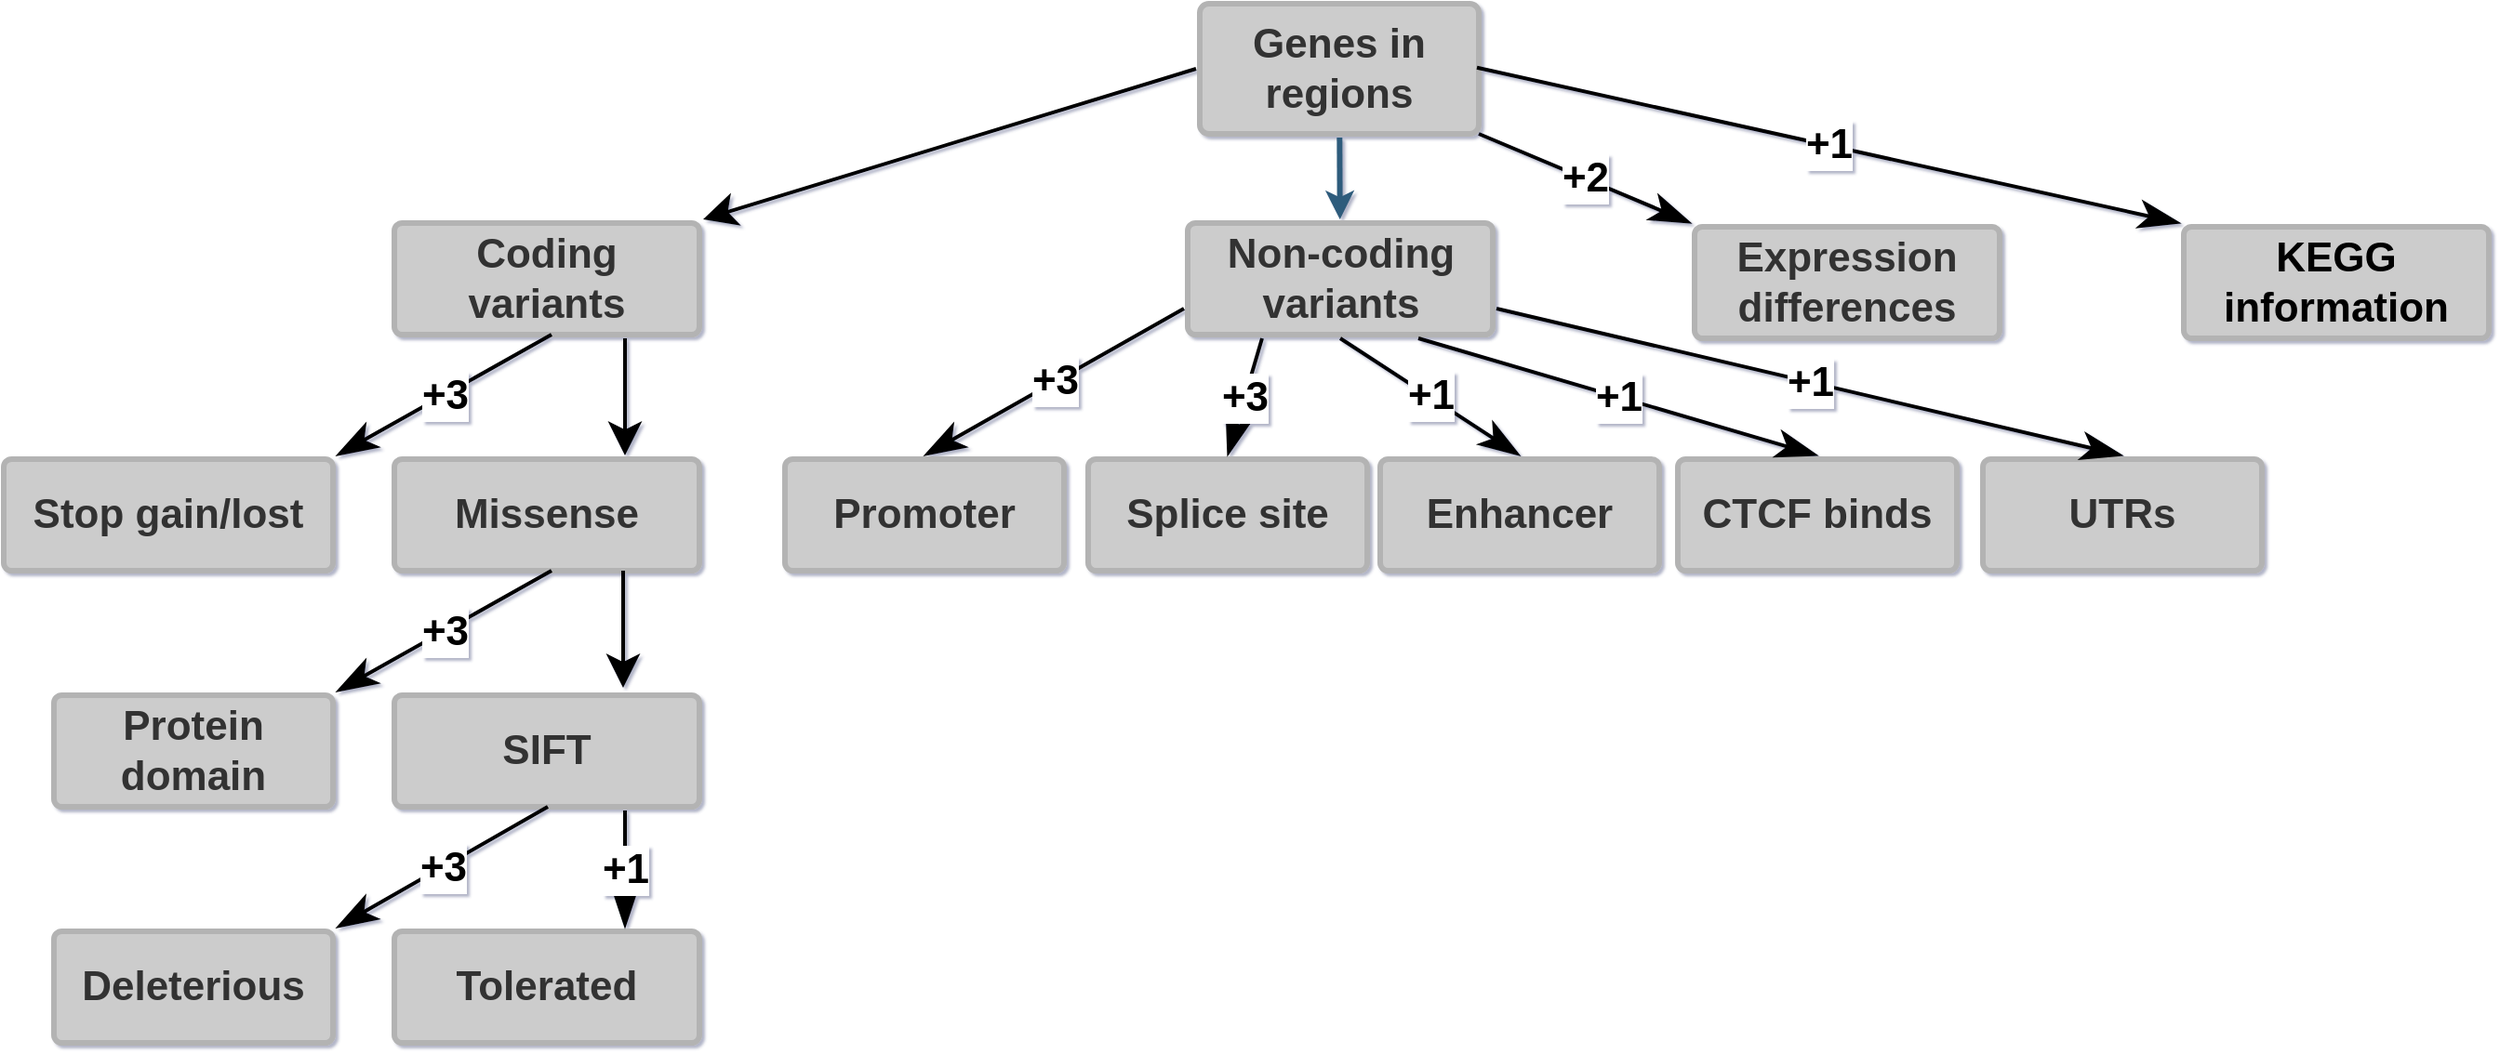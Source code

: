 <mxfile version="14.6.9" type="github">
  <diagram id="6a731a19-8d31-9384-78a2-239565b7b9f0" name="Page-1">
    <mxGraphModel dx="2492" dy="1780" grid="0" gridSize="10" guides="1" tooltips="1" connect="1" arrows="1" fold="1" page="0" pageScale="1" pageWidth="827" pageHeight="583" background="#FFFFFF" math="0" shadow="1">
      <root>
        <mxCell id="0" />
        <mxCell id="1" parent="0" />
        <mxCell id="hvmanjb4cHd-upRk2x3z-1796" value="" style="edgeStyle=none;rounded=0;jumpStyle=none;html=1;shadow=0;labelBackgroundColor=none;startArrow=none;startFill=0;endArrow=classic;endFill=1;jettySize=auto;orthogonalLoop=1;strokeColor=#2F5B7C;strokeWidth=3;fontFamily=Helvetica;fontSize=16;fontColor=#23445D;spacing=5;" parent="1" source="hvmanjb4cHd-upRk2x3z-1798" target="hvmanjb4cHd-upRk2x3z-1802" edge="1">
          <mxGeometry relative="1" as="geometry" />
        </mxCell>
        <mxCell id="hvmanjb4cHd-upRk2x3z-1798" value="Genes in regions" style="rounded=1;whiteSpace=wrap;html=1;shadow=0;labelBackgroundColor=none;strokeWidth=3;fontFamily=Helvetica;fontSize=22;fontColor=#333333;align=center;fontStyle=1;spacing=5;arcSize=7;perimeterSpacing=2;strokeColor=#B3B3B3;fillColor=#CCCCCC;" parent="1" vertex="1">
          <mxGeometry x="730" y="-540" width="150" height="70" as="geometry" />
        </mxCell>
        <mxCell id="hvmanjb4cHd-upRk2x3z-1800" value="Coding variants" style="rounded=1;whiteSpace=wrap;html=1;shadow=0;labelBackgroundColor=none;strokeWidth=3;fontFamily=Helvetica;fontSize=22;align=center;spacing=5;fontStyle=1;arcSize=7;perimeterSpacing=2;fontColor=#333333;strokeColor=#B3B3B3;fillColor=#CCCCCC;" parent="1" vertex="1">
          <mxGeometry x="297" y="-422" width="164" height="60" as="geometry" />
        </mxCell>
        <mxCell id="hvmanjb4cHd-upRk2x3z-1801" value="&lt;b style=&quot;font-size: 22px&quot;&gt;Protein domain&lt;/b&gt;" style="rounded=1;whiteSpace=wrap;html=1;shadow=0;labelBackgroundColor=none;strokeWidth=3;fontFamily=Helvetica;fontSize=22;fontColor=#333333;align=center;spacing=5;arcSize=7;perimeterSpacing=2;strokeColor=#B3B3B3;fillColor=#CCCCCC;" parent="1" vertex="1">
          <mxGeometry x="114" y="-168" width="150" height="60" as="geometry" />
        </mxCell>
        <mxCell id="hvmanjb4cHd-upRk2x3z-1802" value="Non-coding variants" style="rounded=1;whiteSpace=wrap;html=1;shadow=0;labelBackgroundColor=none;strokeWidth=3;fontFamily=Helvetica;fontSize=22;fontColor=#333333;align=center;spacing=5;fontStyle=1;arcSize=7;perimeterSpacing=2;strokeColor=#B3B3B3;fillColor=#CCCCCC;" parent="1" vertex="1">
          <mxGeometry x="723.5" y="-422" width="164" height="60" as="geometry" />
        </mxCell>
        <mxCell id="hvmanjb4cHd-upRk2x3z-1806" value="&lt;b style=&quot;font-size: 22px;&quot;&gt;Expression differences&lt;/b&gt;" style="rounded=1;whiteSpace=wrap;html=1;shadow=0;labelBackgroundColor=none;strokeWidth=3;fontFamily=Helvetica;fontSize=22;fontColor=#333333;align=center;spacing=5;arcSize=7;perimeterSpacing=2;strokeColor=#B3B3B3;fillColor=#CCCCCC;" parent="1" vertex="1">
          <mxGeometry x="996" y="-420" width="164" height="60" as="geometry" />
        </mxCell>
        <mxCell id="hvmanjb4cHd-upRk2x3z-1809" value="&lt;b style=&quot;font-size: 22px;&quot;&gt;Promoter&lt;/b&gt;" style="rounded=1;whiteSpace=wrap;html=1;shadow=0;labelBackgroundColor=none;strokeWidth=3;fontFamily=Helvetica;fontSize=22;fontColor=#333333;align=center;spacing=5;arcSize=7;perimeterSpacing=2;strokeColor=#B3B3B3;fillColor=#CCCCCC;" parent="1" vertex="1">
          <mxGeometry x="507" y="-295" width="150" height="60" as="geometry" />
        </mxCell>
        <mxCell id="hvmanjb4cHd-upRk2x3z-1815" value="&lt;b style=&quot;font-size: 22px;&quot;&gt;KEGG information&lt;/b&gt;" style="rounded=1;whiteSpace=wrap;html=1;shadow=0;labelBackgroundColor=none;strokeWidth=3;fontFamily=Helvetica;fontSize=22;align=center;spacing=5;arcSize=7;perimeterSpacing=2;fillColor=#CCCCCC;strokeColor=#B3B3B3;" parent="1" vertex="1">
          <mxGeometry x="1259" y="-420" width="164" height="60" as="geometry" />
        </mxCell>
        <mxCell id="hvmanjb4cHd-upRk2x3z-1821" value="&lt;b style=&quot;text-align: left&quot;&gt;Splice site&lt;/b&gt;" style="rounded=1;whiteSpace=wrap;html=1;shadow=0;labelBackgroundColor=none;strokeWidth=3;fontFamily=Helvetica;fontSize=22;fontColor=#333333;align=center;spacing=5;arcSize=7;perimeterSpacing=2;strokeColor=#B3B3B3;fillColor=#CCCCCC;" parent="1" vertex="1">
          <mxGeometry x="670" y="-295" width="150" height="60" as="geometry" />
        </mxCell>
        <mxCell id="hvmanjb4cHd-upRk2x3z-1824" value="&lt;b style=&quot;font-size: 22px;&quot;&gt;SIFT&lt;/b&gt;" style="rounded=1;whiteSpace=wrap;html=1;shadow=0;labelBackgroundColor=none;strokeWidth=3;fontFamily=Helvetica;fontSize=22;fontColor=#333333;align=center;spacing=5;arcSize=7;perimeterSpacing=2;strokeColor=#B3B3B3;fillColor=#CCCCCC;" parent="1" vertex="1">
          <mxGeometry x="297" y="-168" width="164" height="60" as="geometry" />
        </mxCell>
        <mxCell id="hvmanjb4cHd-upRk2x3z-1838" value="&lt;b style=&quot;font-size: 22px;&quot;&gt;Enhancer&lt;/b&gt;" style="rounded=1;whiteSpace=wrap;html=1;shadow=0;labelBackgroundColor=none;strokeWidth=3;fontFamily=Helvetica;fontSize=22;fontColor=#333333;align=center;spacing=5;arcSize=7;perimeterSpacing=2;strokeColor=#B3B3B3;fillColor=#CCCCCC;" parent="1" vertex="1">
          <mxGeometry x="827" y="-295" width="150" height="60" as="geometry" />
        </mxCell>
        <mxCell id="hvmanjb4cHd-upRk2x3z-1840" value="&lt;b style=&quot;font-size: 22px;&quot;&gt;CTCF binds&lt;/b&gt;" style="rounded=1;whiteSpace=wrap;html=1;shadow=0;labelBackgroundColor=none;strokeWidth=3;fontFamily=Helvetica;fontSize=22;fontColor=#333333;align=center;spacing=5;arcSize=7;perimeterSpacing=2;strokeColor=#B3B3B3;fillColor=#CCCCCC;" parent="1" vertex="1">
          <mxGeometry x="987" y="-295" width="150" height="60" as="geometry" />
        </mxCell>
        <mxCell id="hvmanjb4cHd-upRk2x3z-1849" value="&lt;b style=&quot;font-size: 22px;&quot;&gt;Deleterious&lt;/b&gt;" style="rounded=1;whiteSpace=wrap;html=1;shadow=0;labelBackgroundColor=none;strokeWidth=3;fontFamily=Helvetica;fontSize=22;fontColor=#333333;align=center;spacing=5;arcSize=7;perimeterSpacing=2;strokeColor=#B3B3B3;fillColor=#CCCCCC;" parent="1" vertex="1">
          <mxGeometry x="114" y="-41" width="150" height="60" as="geometry" />
        </mxCell>
        <mxCell id="hvmanjb4cHd-upRk2x3z-1850" value="&lt;b style=&quot;font-size: 22px;&quot;&gt;Tolerated&lt;/b&gt;" style="rounded=1;whiteSpace=wrap;html=1;shadow=0;labelBackgroundColor=none;strokeWidth=3;fontFamily=Helvetica;fontSize=22;fontColor=#333333;align=center;spacing=5;arcSize=7;perimeterSpacing=2;strokeColor=#B3B3B3;fillColor=#CCCCCC;" parent="1" vertex="1">
          <mxGeometry x="297" y="-41" width="164" height="60" as="geometry" />
        </mxCell>
        <mxCell id="uNuodr2vqJfuBRN9zhuD-6" value="&lt;span style=&quot;text-align: left ; font-size: 22px&quot;&gt;&lt;b style=&quot;font-size: 22px&quot;&gt;&lt;font style=&quot;font-size: 22px&quot;&gt;UTRs&lt;/font&gt;&lt;/b&gt;&lt;/span&gt;" style="rounded=1;whiteSpace=wrap;html=1;shadow=0;labelBackgroundColor=none;strokeWidth=3;fontFamily=Helvetica;fontSize=22;fontColor=#333333;align=center;spacing=5;arcSize=7;perimeterSpacing=2;strokeColor=#B3B3B3;fillColor=#CCCCCC;" parent="1" vertex="1">
          <mxGeometry x="1151" y="-295" width="150" height="60" as="geometry" />
        </mxCell>
        <mxCell id="ZNRlTDL6FQUxyOxurLqD-1" value="&lt;b style=&quot;font-size: 22px&quot;&gt;Stop gain/lost&lt;/b&gt;" style="rounded=1;whiteSpace=wrap;html=1;shadow=0;labelBackgroundColor=none;strokeWidth=3;fontFamily=Helvetica;fontSize=22;fontColor=#333333;align=center;spacing=5;arcSize=7;perimeterSpacing=2;strokeColor=#B3B3B3;fillColor=#CCCCCC;" parent="1" vertex="1">
          <mxGeometry x="87" y="-295" width="177" height="60" as="geometry" />
        </mxCell>
        <mxCell id="ZNRlTDL6FQUxyOxurLqD-2" value="&lt;b style=&quot;font-size: 22px&quot;&gt;Missense&lt;/b&gt;" style="rounded=1;whiteSpace=wrap;html=1;shadow=0;labelBackgroundColor=none;strokeWidth=3;fontFamily=Helvetica;fontSize=22;fontColor=#333333;align=center;spacing=5;arcSize=7;perimeterSpacing=2;strokeColor=#B3B3B3;fillColor=#CCCCCC;" parent="1" vertex="1">
          <mxGeometry x="297" y="-295" width="164" height="60" as="geometry" />
        </mxCell>
        <mxCell id="uJUvgdM_Umn_E1Hi8Zfl-1" value="&lt;b style=&quot;font-size: 22px;&quot;&gt;&lt;font style=&quot;font-size: 22px;&quot;&gt;+1&lt;/font&gt;&lt;/b&gt;" style="endArrow=classicThin;endSize=16;endFill=1;html=1;entryX=0;entryY=0;entryDx=0;entryDy=0;curved=1;strokeWidth=2;fontSize=22;" parent="1" target="hvmanjb4cHd-upRk2x3z-1815" edge="1">
          <mxGeometry width="160" relative="1" as="geometry">
            <mxPoint x="879" y="-505.59" as="sourcePoint" />
            <mxPoint x="1039" y="-505.59" as="targetPoint" />
          </mxGeometry>
        </mxCell>
        <mxCell id="uJUvgdM_Umn_E1Hi8Zfl-2" value="&lt;b style=&quot;font-size: 22px;&quot;&gt;&lt;font style=&quot;font-size: 22px;&quot;&gt;+2&lt;/font&gt;&lt;/b&gt;" style="endArrow=classicThin;endSize=16;endFill=1;html=1;curved=1;strokeWidth=2;entryX=0;entryY=0;entryDx=0;entryDy=0;fontSize=22;" parent="1" target="hvmanjb4cHd-upRk2x3z-1806" edge="1">
          <mxGeometry width="160" relative="1" as="geometry">
            <mxPoint x="880.0" y="-470.0" as="sourcePoint" />
            <mxPoint x="1142" y="-412" as="targetPoint" />
          </mxGeometry>
        </mxCell>
        <mxCell id="uJUvgdM_Umn_E1Hi8Zfl-3" value="&lt;b style=&quot;font-size: 22px;&quot;&gt;&lt;font style=&quot;font-size: 22px;&quot;&gt;+3&lt;/font&gt;&lt;/b&gt;" style="endArrow=classicThin;endSize=16;endFill=1;html=1;curved=1;strokeWidth=2;entryX=0.5;entryY=0;entryDx=0;entryDy=0;exitX=0;exitY=0.75;exitDx=0;exitDy=0;fontSize=22;" parent="1" source="hvmanjb4cHd-upRk2x3z-1802" target="hvmanjb4cHd-upRk2x3z-1809" edge="1">
          <mxGeometry width="160" relative="1" as="geometry">
            <mxPoint x="723.5" y="-365" as="sourcePoint" />
            <mxPoint x="610.5" y="-274" as="targetPoint" />
          </mxGeometry>
        </mxCell>
        <mxCell id="uJUvgdM_Umn_E1Hi8Zfl-4" value="&lt;b style=&quot;font-size: 22px&quot;&gt;&lt;font style=&quot;font-size: 22px&quot;&gt;+3&lt;/font&gt;&lt;/b&gt;" style="endArrow=classicThin;endSize=16;endFill=1;html=1;curved=1;strokeWidth=2;entryX=0.5;entryY=0;entryDx=0;entryDy=0;exitX=0.25;exitY=1;exitDx=0;exitDy=0;fontSize=22;" parent="1" source="hvmanjb4cHd-upRk2x3z-1802" target="hvmanjb4cHd-upRk2x3z-1821" edge="1">
          <mxGeometry width="160" relative="1" as="geometry">
            <mxPoint x="772.5" y="-363" as="sourcePoint" />
            <mxPoint x="631" y="-295" as="targetPoint" />
          </mxGeometry>
        </mxCell>
        <mxCell id="uJUvgdM_Umn_E1Hi8Zfl-6" value="&lt;b style=&quot;font-size: 22px;&quot;&gt;&lt;font style=&quot;font-size: 22px;&quot;&gt;+1&lt;/font&gt;&lt;/b&gt;" style="endArrow=classicThin;endSize=16;endFill=1;html=1;curved=1;strokeWidth=2;entryX=0.5;entryY=0;entryDx=0;entryDy=0;exitX=0.5;exitY=1;exitDx=0;exitDy=0;fontSize=22;" parent="1" source="hvmanjb4cHd-upRk2x3z-1802" target="hvmanjb4cHd-upRk2x3z-1838" edge="1">
          <mxGeometry width="160" relative="1" as="geometry">
            <mxPoint x="818.75" y="-362" as="sourcePoint" />
            <mxPoint x="791.25" y="-296" as="targetPoint" />
          </mxGeometry>
        </mxCell>
        <mxCell id="uJUvgdM_Umn_E1Hi8Zfl-7" value="&lt;b style=&quot;font-size: 22px;&quot;&gt;&lt;font style=&quot;font-size: 22px;&quot;&gt;+1&lt;/font&gt;&lt;/b&gt;" style="endArrow=classicThin;endSize=16;endFill=1;html=1;curved=1;strokeWidth=2;entryX=0.5;entryY=0;entryDx=0;entryDy=0;exitX=0.75;exitY=1;exitDx=0;exitDy=0;fontSize=22;" parent="1" source="hvmanjb4cHd-upRk2x3z-1802" target="hvmanjb4cHd-upRk2x3z-1840" edge="1">
          <mxGeometry width="160" relative="1" as="geometry">
            <mxPoint x="858" y="-362" as="sourcePoint" />
            <mxPoint x="941.25" y="-297" as="targetPoint" />
          </mxGeometry>
        </mxCell>
        <mxCell id="uJUvgdM_Umn_E1Hi8Zfl-8" value="&lt;b style=&quot;font-size: 22px&quot;&gt;&lt;font style=&quot;font-size: 22px&quot;&gt;+1&lt;/font&gt;&lt;/b&gt;" style="endArrow=classicThin;endSize=16;endFill=1;html=1;curved=1;strokeWidth=2;entryX=0.5;entryY=0;entryDx=0;entryDy=0;exitX=1;exitY=0.75;exitDx=0;exitDy=0;fontSize=22;" parent="1" source="hvmanjb4cHd-upRk2x3z-1802" target="uNuodr2vqJfuBRN9zhuD-6" edge="1">
          <mxGeometry width="160" relative="1" as="geometry">
            <mxPoint x="887.5" y="-362" as="sourcePoint" />
            <mxPoint x="746" y="-294" as="targetPoint" />
          </mxGeometry>
        </mxCell>
        <mxCell id="uJUvgdM_Umn_E1Hi8Zfl-9" value="&lt;b style=&quot;font-size: 22px;&quot;&gt;&lt;font style=&quot;font-size: 22px;&quot;&gt;+3&lt;/font&gt;&lt;/b&gt;" style="endArrow=classicThin;endSize=16;endFill=1;html=1;curved=1;strokeWidth=2;entryX=1;entryY=0;entryDx=0;entryDy=0;fontSize=22;" parent="1" target="ZNRlTDL6FQUxyOxurLqD-1" edge="1">
          <mxGeometry width="160" relative="1" as="geometry">
            <mxPoint x="381.5" y="-362" as="sourcePoint" />
            <mxPoint x="240" y="-294" as="targetPoint" />
          </mxGeometry>
        </mxCell>
        <mxCell id="uJUvgdM_Umn_E1Hi8Zfl-10" value="&lt;b style=&quot;font-size: 22px;&quot;&gt;&lt;font style=&quot;font-size: 22px;&quot;&gt;+3&lt;/font&gt;&lt;/b&gt;" style="endArrow=classicThin;endSize=16;endFill=1;html=1;curved=1;strokeWidth=2;entryX=1;entryY=0;entryDx=0;entryDy=0;fontSize=22;" parent="1" target="hvmanjb4cHd-upRk2x3z-1801" edge="1">
          <mxGeometry width="160" relative="1" as="geometry">
            <mxPoint x="381.5" y="-235" as="sourcePoint" />
            <mxPoint x="266.0" y="-170" as="targetPoint" />
          </mxGeometry>
        </mxCell>
        <mxCell id="uJUvgdM_Umn_E1Hi8Zfl-12" value="&lt;b style=&quot;font-size: 22px;&quot;&gt;&lt;font style=&quot;font-size: 22px;&quot;&gt;+3&lt;/font&gt;&lt;/b&gt;" style="endArrow=classicThin;endSize=16;endFill=1;html=1;curved=1;strokeWidth=2;entryX=1;entryY=0;entryDx=0;entryDy=0;fontSize=22;" parent="1" target="hvmanjb4cHd-upRk2x3z-1849" edge="1">
          <mxGeometry width="160" relative="1" as="geometry">
            <mxPoint x="379.5" y="-108" as="sourcePoint" />
            <mxPoint x="264" y="-43" as="targetPoint" />
          </mxGeometry>
        </mxCell>
        <mxCell id="uJUvgdM_Umn_E1Hi8Zfl-13" value="&lt;b style=&quot;font-size: 22px&quot;&gt;&lt;font style=&quot;font-size: 22px&quot;&gt;+1&lt;/font&gt;&lt;/b&gt;" style="endArrow=classicThin;endSize=16;endFill=1;html=1;curved=1;strokeWidth=2;entryX=0.75;entryY=0;entryDx=0;entryDy=0;exitX=0.75;exitY=1;exitDx=0;exitDy=0;fontSize=22;" parent="1" source="hvmanjb4cHd-upRk2x3z-1824" target="hvmanjb4cHd-upRk2x3z-1850" edge="1">
          <mxGeometry width="160" relative="1" as="geometry">
            <mxPoint x="407.5" y="-99" as="sourcePoint" />
            <mxPoint x="292" y="-34" as="targetPoint" />
          </mxGeometry>
        </mxCell>
        <mxCell id="uJUvgdM_Umn_E1Hi8Zfl-16" value="" style="endArrow=classic;endFill=1;endSize=12;html=1;strokeWidth=2;entryX=0.75;entryY=0;entryDx=0;entryDy=0;exitX=0.75;exitY=1;exitDx=0;exitDy=0;" parent="1" source="hvmanjb4cHd-upRk2x3z-1800" target="ZNRlTDL6FQUxyOxurLqD-2" edge="1">
          <mxGeometry width="160" relative="1" as="geometry">
            <mxPoint x="423" y="-362" as="sourcePoint" />
            <mxPoint x="423" y="-300" as="targetPoint" />
          </mxGeometry>
        </mxCell>
        <mxCell id="uJUvgdM_Umn_E1Hi8Zfl-18" value="" style="endArrow=classic;endFill=1;endSize=12;html=1;strokeWidth=2;entryX=0.75;entryY=0;entryDx=0;entryDy=0;exitX=0.75;exitY=1;exitDx=0;exitDy=0;" parent="1" edge="1">
          <mxGeometry width="160" relative="1" as="geometry">
            <mxPoint x="420" y="-235.0" as="sourcePoint" />
            <mxPoint x="420" y="-172" as="targetPoint" />
          </mxGeometry>
        </mxCell>
        <mxCell id="uJUvgdM_Umn_E1Hi8Zfl-19" value="" style="endArrow=classic;endFill=1;endSize=12;html=1;strokeWidth=2;entryX=1;entryY=0;entryDx=0;entryDy=0;exitX=0;exitY=0.5;exitDx=0;exitDy=0;" parent="1" source="hvmanjb4cHd-upRk2x3z-1798" target="hvmanjb4cHd-upRk2x3z-1800" edge="1">
          <mxGeometry width="160" relative="1" as="geometry">
            <mxPoint x="730" y="-505.0" as="sourcePoint" />
            <mxPoint x="730" y="-442" as="targetPoint" />
          </mxGeometry>
        </mxCell>
      </root>
    </mxGraphModel>
  </diagram>
</mxfile>
